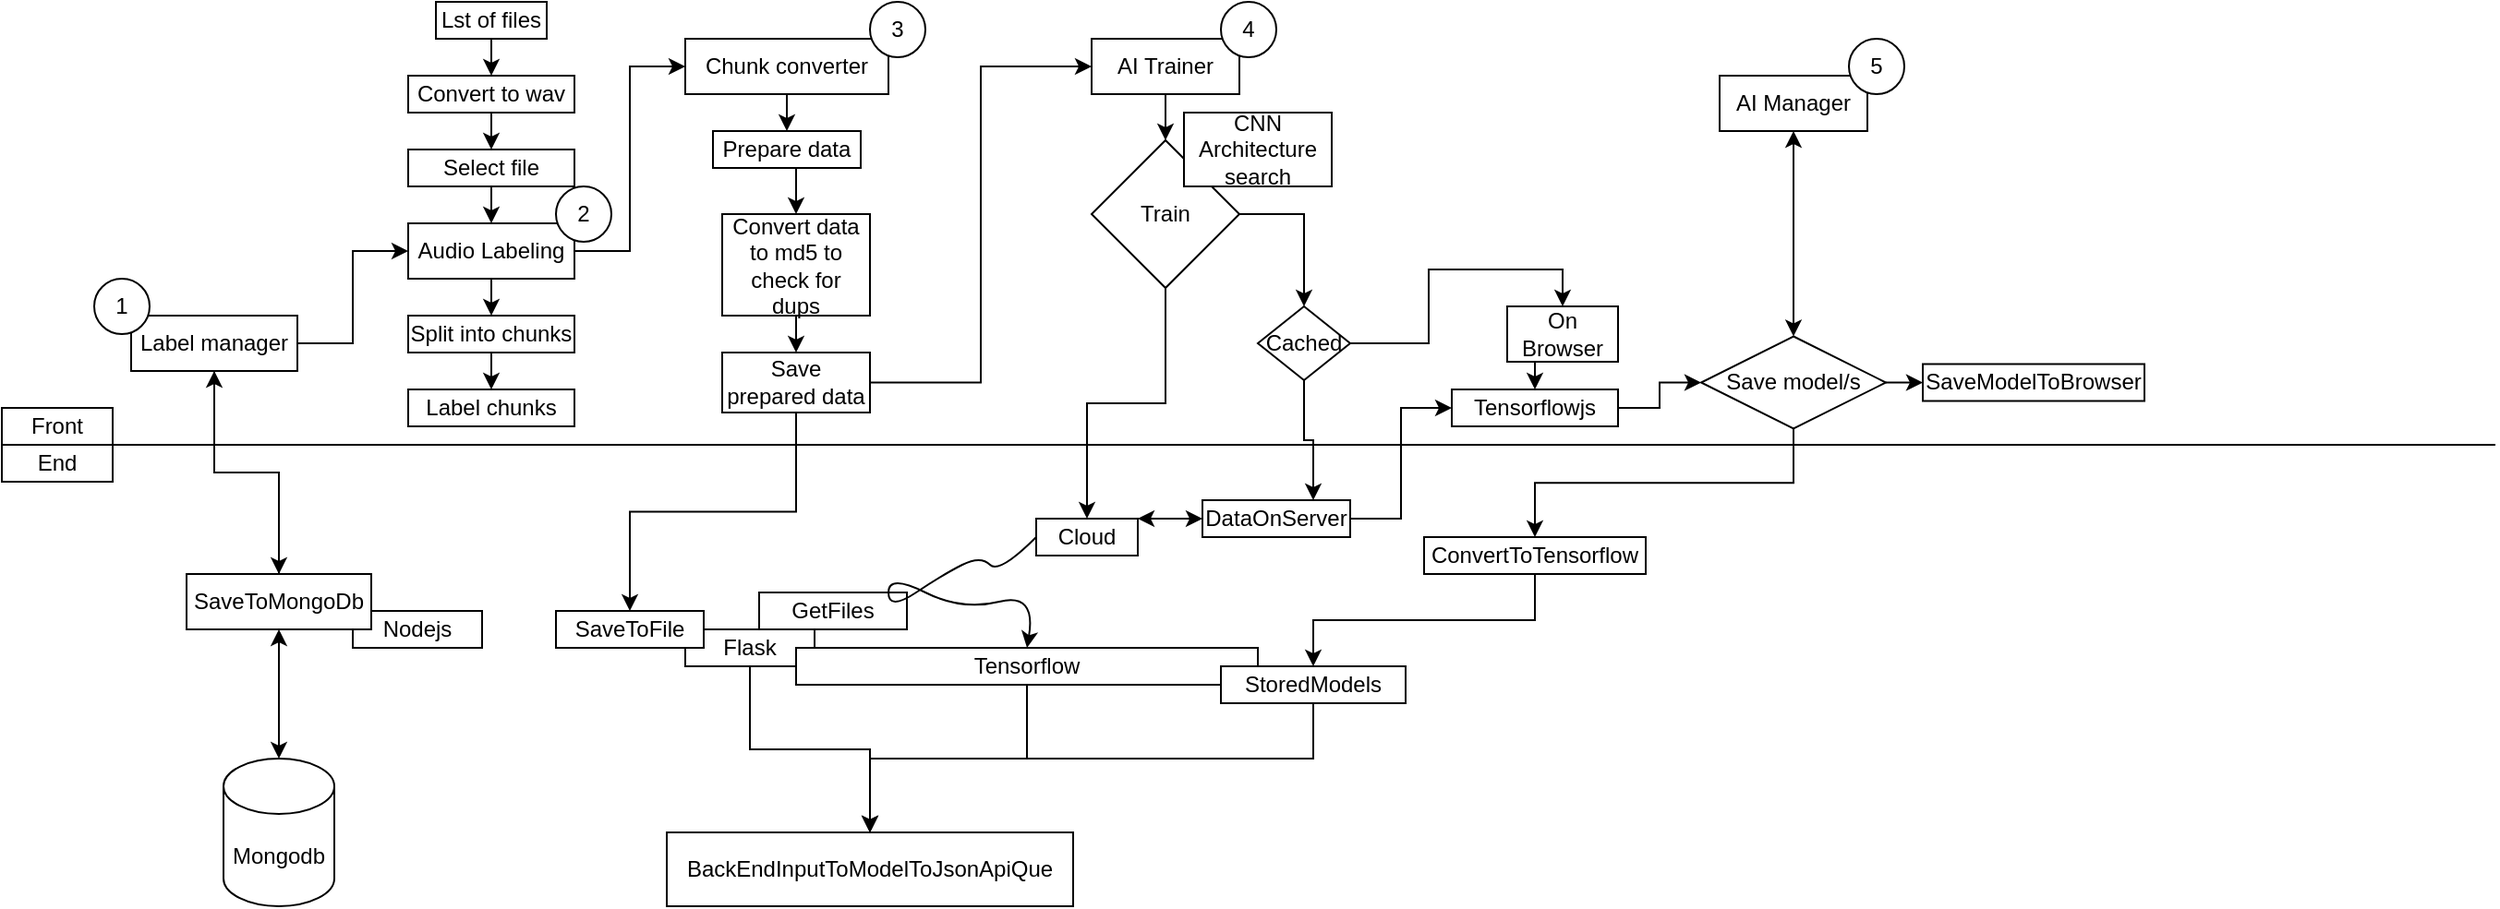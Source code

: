 <mxfile version="24.7.6">
  <diagram name="Page-1" id="OkZJbqSPfAvh5v6lUqt4">
    <mxGraphModel grid="1" page="1" gridSize="10" guides="1" tooltips="1" connect="1" arrows="1" fold="1" pageScale="1" pageWidth="850" pageHeight="1100" math="0" shadow="0">
      <root>
        <mxCell id="0" />
        <mxCell id="1" parent="0" />
        <mxCell id="3DSRl9tAOlWFX5mzIoEF-1" value="Front" style="rounded=0;whiteSpace=wrap;html=1;" vertex="1" parent="1">
          <mxGeometry x="200" y="290" width="60" height="20" as="geometry" />
        </mxCell>
        <mxCell id="3DSRl9tAOlWFX5mzIoEF-2" value="End" style="rounded=0;whiteSpace=wrap;html=1;" vertex="1" parent="1">
          <mxGeometry x="200" y="310" width="60" height="20" as="geometry" />
        </mxCell>
        <mxCell id="3DSRl9tAOlWFX5mzIoEF-3" value="" style="endArrow=none;html=1;rounded=0;exitX=1;exitY=0;exitDx=0;exitDy=0;" edge="1" parent="1" source="3DSRl9tAOlWFX5mzIoEF-2">
          <mxGeometry width="50" height="50" relative="1" as="geometry">
            <mxPoint x="430" y="330" as="sourcePoint" />
            <mxPoint x="1550" y="310" as="targetPoint" />
          </mxGeometry>
        </mxCell>
        <mxCell id="3DSRl9tAOlWFX5mzIoEF-13" style="edgeStyle=orthogonalEdgeStyle;rounded=0;orthogonalLoop=1;jettySize=auto;html=1;exitX=0.5;exitY=1;exitDx=0;exitDy=0;entryX=0.5;entryY=0;entryDx=0;entryDy=0;" edge="1" parent="1" source="3DSRl9tAOlWFX5mzIoEF-4" target="3DSRl9tAOlWFX5mzIoEF-7">
          <mxGeometry relative="1" as="geometry" />
        </mxCell>
        <mxCell id="3DSRl9tAOlWFX5mzIoEF-16" style="edgeStyle=orthogonalEdgeStyle;rounded=0;orthogonalLoop=1;jettySize=auto;html=1;exitX=1;exitY=0.5;exitDx=0;exitDy=0;entryX=0;entryY=0.5;entryDx=0;entryDy=0;" edge="1" parent="1" source="3DSRl9tAOlWFX5mzIoEF-4" target="3DSRl9tAOlWFX5mzIoEF-15">
          <mxGeometry relative="1" as="geometry" />
        </mxCell>
        <mxCell id="3DSRl9tAOlWFX5mzIoEF-4" value="Label manager" style="rounded=0;whiteSpace=wrap;html=1;" vertex="1" parent="1">
          <mxGeometry x="270" y="240" width="90" height="30" as="geometry" />
        </mxCell>
        <mxCell id="3DSRl9tAOlWFX5mzIoEF-5" value="1" style="ellipse;whiteSpace=wrap;html=1;aspect=fixed;" vertex="1" parent="1">
          <mxGeometry x="250" y="220" width="30" height="30" as="geometry" />
        </mxCell>
        <mxCell id="3DSRl9tAOlWFX5mzIoEF-6" value="Nodejs" style="rounded=0;whiteSpace=wrap;html=1;" vertex="1" parent="1">
          <mxGeometry x="390" y="400" width="70" height="20" as="geometry" />
        </mxCell>
        <mxCell id="3DSRl9tAOlWFX5mzIoEF-14" style="edgeStyle=orthogonalEdgeStyle;rounded=0;orthogonalLoop=1;jettySize=auto;html=1;exitX=0.5;exitY=0;exitDx=0;exitDy=0;" edge="1" parent="1" source="3DSRl9tAOlWFX5mzIoEF-7" target="3DSRl9tAOlWFX5mzIoEF-4">
          <mxGeometry relative="1" as="geometry" />
        </mxCell>
        <mxCell id="3DSRl9tAOlWFX5mzIoEF-7" value="SaveToMongoDb" style="rounded=0;whiteSpace=wrap;html=1;" vertex="1" parent="1">
          <mxGeometry x="300" y="380" width="100" height="30" as="geometry" />
        </mxCell>
        <mxCell id="3DSRl9tAOlWFX5mzIoEF-8" value="Mongodb" style="shape=cylinder3;whiteSpace=wrap;html=1;boundedLbl=1;backgroundOutline=1;size=15;" vertex="1" parent="1">
          <mxGeometry x="320" y="480" width="60" height="80" as="geometry" />
        </mxCell>
        <mxCell id="3DSRl9tAOlWFX5mzIoEF-9" value="" style="endArrow=classic;startArrow=classic;html=1;rounded=0;entryX=0.5;entryY=1;entryDx=0;entryDy=0;exitX=0.5;exitY=0;exitDx=0;exitDy=0;exitPerimeter=0;" edge="1" parent="1" source="3DSRl9tAOlWFX5mzIoEF-8" target="3DSRl9tAOlWFX5mzIoEF-7">
          <mxGeometry width="50" height="50" relative="1" as="geometry">
            <mxPoint x="330" y="520" as="sourcePoint" />
            <mxPoint x="380" y="470" as="targetPoint" />
          </mxGeometry>
        </mxCell>
        <mxCell id="3DSRl9tAOlWFX5mzIoEF-32" style="edgeStyle=orthogonalEdgeStyle;rounded=0;orthogonalLoop=1;jettySize=auto;html=1;exitX=0.5;exitY=1;exitDx=0;exitDy=0;entryX=0.5;entryY=0;entryDx=0;entryDy=0;" edge="1" parent="1" source="3DSRl9tAOlWFX5mzIoEF-15" target="3DSRl9tAOlWFX5mzIoEF-31">
          <mxGeometry relative="1" as="geometry" />
        </mxCell>
        <mxCell id="3DSRl9tAOlWFX5mzIoEF-37" style="edgeStyle=orthogonalEdgeStyle;rounded=0;orthogonalLoop=1;jettySize=auto;html=1;exitX=1;exitY=0.5;exitDx=0;exitDy=0;entryX=0;entryY=0.5;entryDx=0;entryDy=0;" edge="1" parent="1" source="3DSRl9tAOlWFX5mzIoEF-15" target="3DSRl9tAOlWFX5mzIoEF-36">
          <mxGeometry relative="1" as="geometry" />
        </mxCell>
        <mxCell id="3DSRl9tAOlWFX5mzIoEF-15" value="Audio Labeling" style="rounded=0;whiteSpace=wrap;html=1;" vertex="1" parent="1">
          <mxGeometry x="420" y="190" width="90" height="30" as="geometry" />
        </mxCell>
        <mxCell id="3DSRl9tAOlWFX5mzIoEF-26" style="edgeStyle=orthogonalEdgeStyle;rounded=0;orthogonalLoop=1;jettySize=auto;html=1;exitX=0.5;exitY=1;exitDx=0;exitDy=0;entryX=0.5;entryY=0;entryDx=0;entryDy=0;" edge="1" parent="1" source="3DSRl9tAOlWFX5mzIoEF-17" target="3DSRl9tAOlWFX5mzIoEF-23">
          <mxGeometry relative="1" as="geometry" />
        </mxCell>
        <mxCell id="3DSRl9tAOlWFX5mzIoEF-17" value="Convert to wav" style="rounded=0;whiteSpace=wrap;html=1;" vertex="1" parent="1">
          <mxGeometry x="420" y="110" width="90" height="20" as="geometry" />
        </mxCell>
        <mxCell id="3DSRl9tAOlWFX5mzIoEF-19" style="edgeStyle=orthogonalEdgeStyle;rounded=0;orthogonalLoop=1;jettySize=auto;html=1;exitX=0.5;exitY=1;exitDx=0;exitDy=0;entryX=0.5;entryY=0;entryDx=0;entryDy=0;" edge="1" parent="1" source="3DSRl9tAOlWFX5mzIoEF-18" target="3DSRl9tAOlWFX5mzIoEF-17">
          <mxGeometry relative="1" as="geometry" />
        </mxCell>
        <mxCell id="3DSRl9tAOlWFX5mzIoEF-18" value="Lst of files" style="rounded=0;whiteSpace=wrap;html=1;" vertex="1" parent="1">
          <mxGeometry x="435" y="70" width="60" height="20" as="geometry" />
        </mxCell>
        <mxCell id="3DSRl9tAOlWFX5mzIoEF-30" style="edgeStyle=orthogonalEdgeStyle;rounded=0;orthogonalLoop=1;jettySize=auto;html=1;exitX=0.5;exitY=1;exitDx=0;exitDy=0;entryX=0.5;entryY=0;entryDx=0;entryDy=0;" edge="1" parent="1" source="3DSRl9tAOlWFX5mzIoEF-23" target="3DSRl9tAOlWFX5mzIoEF-15">
          <mxGeometry relative="1" as="geometry" />
        </mxCell>
        <mxCell id="3DSRl9tAOlWFX5mzIoEF-23" value="Select file" style="rounded=0;whiteSpace=wrap;html=1;" vertex="1" parent="1">
          <mxGeometry x="420" y="150" width="90" height="20" as="geometry" />
        </mxCell>
        <mxCell id="3DSRl9tAOlWFX5mzIoEF-28" value="Label chunks" style="rounded=0;whiteSpace=wrap;html=1;" vertex="1" parent="1">
          <mxGeometry x="420" y="280" width="90" height="20" as="geometry" />
        </mxCell>
        <mxCell id="3DSRl9tAOlWFX5mzIoEF-33" style="edgeStyle=orthogonalEdgeStyle;rounded=0;orthogonalLoop=1;jettySize=auto;html=1;exitX=0.5;exitY=1;exitDx=0;exitDy=0;entryX=0.5;entryY=0;entryDx=0;entryDy=0;" edge="1" parent="1" source="3DSRl9tAOlWFX5mzIoEF-31" target="3DSRl9tAOlWFX5mzIoEF-28">
          <mxGeometry relative="1" as="geometry" />
        </mxCell>
        <mxCell id="3DSRl9tAOlWFX5mzIoEF-31" value="Split into chunks" style="rounded=0;whiteSpace=wrap;html=1;" vertex="1" parent="1">
          <mxGeometry x="420" y="240" width="90" height="20" as="geometry" />
        </mxCell>
        <mxCell id="3DSRl9tAOlWFX5mzIoEF-34" value="2" style="ellipse;whiteSpace=wrap;html=1;aspect=fixed;" vertex="1" parent="1">
          <mxGeometry x="500" y="170" width="30" height="30" as="geometry" />
        </mxCell>
        <mxCell id="3DSRl9tAOlWFX5mzIoEF-41" style="edgeStyle=orthogonalEdgeStyle;rounded=0;orthogonalLoop=1;jettySize=auto;html=1;exitX=0.5;exitY=1;exitDx=0;exitDy=0;entryX=0.5;entryY=0;entryDx=0;entryDy=0;" edge="1" parent="1" source="3DSRl9tAOlWFX5mzIoEF-36" target="3DSRl9tAOlWFX5mzIoEF-39">
          <mxGeometry relative="1" as="geometry" />
        </mxCell>
        <mxCell id="3DSRl9tAOlWFX5mzIoEF-36" value="Chunk converter" style="rounded=0;whiteSpace=wrap;html=1;" vertex="1" parent="1">
          <mxGeometry x="570" y="90" width="110" height="30" as="geometry" />
        </mxCell>
        <mxCell id="3DSRl9tAOlWFX5mzIoEF-52" style="edgeStyle=orthogonalEdgeStyle;rounded=0;orthogonalLoop=1;jettySize=auto;html=1;exitX=0.5;exitY=1;exitDx=0;exitDy=0;entryX=0.5;entryY=0;entryDx=0;entryDy=0;" edge="1" parent="1" source="3DSRl9tAOlWFX5mzIoEF-38" target="3DSRl9tAOlWFX5mzIoEF-51">
          <mxGeometry relative="1" as="geometry" />
        </mxCell>
        <mxCell id="3DSRl9tAOlWFX5mzIoEF-38" value="Convert data to md5 to check for dups" style="rounded=0;whiteSpace=wrap;html=1;" vertex="1" parent="1">
          <mxGeometry x="590" y="185" width="80" height="55" as="geometry" />
        </mxCell>
        <mxCell id="3DSRl9tAOlWFX5mzIoEF-42" style="edgeStyle=orthogonalEdgeStyle;rounded=0;orthogonalLoop=1;jettySize=auto;html=1;exitX=0.5;exitY=1;exitDx=0;exitDy=0;entryX=0.5;entryY=0;entryDx=0;entryDy=0;" edge="1" parent="1" source="3DSRl9tAOlWFX5mzIoEF-39" target="3DSRl9tAOlWFX5mzIoEF-38">
          <mxGeometry relative="1" as="geometry" />
        </mxCell>
        <mxCell id="3DSRl9tAOlWFX5mzIoEF-39" value="Prepare data" style="rounded=0;whiteSpace=wrap;html=1;" vertex="1" parent="1">
          <mxGeometry x="585" y="140" width="80" height="20" as="geometry" />
        </mxCell>
        <mxCell id="3DSRl9tAOlWFX5mzIoEF-43" value="3" style="ellipse;whiteSpace=wrap;html=1;aspect=fixed;" vertex="1" parent="1">
          <mxGeometry x="670" y="70" width="30" height="30" as="geometry" />
        </mxCell>
        <mxCell id="3DSRl9tAOlWFX5mzIoEF-92" style="edgeStyle=orthogonalEdgeStyle;rounded=0;orthogonalLoop=1;jettySize=auto;html=1;exitX=0.5;exitY=1;exitDx=0;exitDy=0;entryX=0.5;entryY=0;entryDx=0;entryDy=0;" edge="1" parent="1" source="3DSRl9tAOlWFX5mzIoEF-45" target="3DSRl9tAOlWFX5mzIoEF-91">
          <mxGeometry relative="1" as="geometry" />
        </mxCell>
        <mxCell id="3DSRl9tAOlWFX5mzIoEF-45" value="Flask" style="rounded=0;whiteSpace=wrap;html=1;" vertex="1" parent="1">
          <mxGeometry x="570" y="410" width="70" height="20" as="geometry" />
        </mxCell>
        <mxCell id="3DSRl9tAOlWFX5mzIoEF-46" value="SaveToFile" style="rounded=0;whiteSpace=wrap;html=1;" vertex="1" parent="1">
          <mxGeometry x="500" y="400" width="80" height="20" as="geometry" />
        </mxCell>
        <mxCell id="3DSRl9tAOlWFX5mzIoEF-48" value="GetFiles" style="rounded=0;whiteSpace=wrap;html=1;" vertex="1" parent="1">
          <mxGeometry x="610" y="390" width="80" height="20" as="geometry" />
        </mxCell>
        <mxCell id="3DSRl9tAOlWFX5mzIoEF-54" style="edgeStyle=orthogonalEdgeStyle;rounded=0;orthogonalLoop=1;jettySize=auto;html=1;exitX=0.5;exitY=1;exitDx=0;exitDy=0;entryX=0.5;entryY=0;entryDx=0;entryDy=0;" edge="1" parent="1" source="3DSRl9tAOlWFX5mzIoEF-51" target="3DSRl9tAOlWFX5mzIoEF-46">
          <mxGeometry relative="1" as="geometry" />
        </mxCell>
        <mxCell id="3DSRl9tAOlWFX5mzIoEF-58" style="edgeStyle=orthogonalEdgeStyle;rounded=0;orthogonalLoop=1;jettySize=auto;html=1;exitX=1;exitY=0.5;exitDx=0;exitDy=0;entryX=0;entryY=0.5;entryDx=0;entryDy=0;" edge="1" parent="1" source="3DSRl9tAOlWFX5mzIoEF-51" target="3DSRl9tAOlWFX5mzIoEF-56">
          <mxGeometry relative="1" as="geometry" />
        </mxCell>
        <mxCell id="3DSRl9tAOlWFX5mzIoEF-51" value="Save prepared data" style="rounded=0;whiteSpace=wrap;html=1;" vertex="1" parent="1">
          <mxGeometry x="590" y="260" width="80" height="32.5" as="geometry" />
        </mxCell>
        <mxCell id="3DSRl9tAOlWFX5mzIoEF-59" style="edgeStyle=orthogonalEdgeStyle;rounded=0;orthogonalLoop=1;jettySize=auto;html=1;exitX=0.5;exitY=1;exitDx=0;exitDy=0;entryX=0.5;entryY=0;entryDx=0;entryDy=0;" edge="1" parent="1" source="3DSRl9tAOlWFX5mzIoEF-56" target="3DSRl9tAOlWFX5mzIoEF-57">
          <mxGeometry relative="1" as="geometry" />
        </mxCell>
        <mxCell id="3DSRl9tAOlWFX5mzIoEF-56" value="AI Trainer" style="rounded=0;whiteSpace=wrap;html=1;" vertex="1" parent="1">
          <mxGeometry x="790" y="90" width="80" height="30" as="geometry" />
        </mxCell>
        <mxCell id="3DSRl9tAOlWFX5mzIoEF-67" style="edgeStyle=orthogonalEdgeStyle;rounded=0;orthogonalLoop=1;jettySize=auto;html=1;exitX=0.5;exitY=1;exitDx=0;exitDy=0;" edge="1" parent="1" source="3DSRl9tAOlWFX5mzIoEF-57" target="3DSRl9tAOlWFX5mzIoEF-66">
          <mxGeometry relative="1" as="geometry" />
        </mxCell>
        <mxCell id="3DSRl9tAOlWFX5mzIoEF-79" style="edgeStyle=orthogonalEdgeStyle;rounded=0;orthogonalLoop=1;jettySize=auto;html=1;exitX=1;exitY=0.5;exitDx=0;exitDy=0;entryX=0.5;entryY=0;entryDx=0;entryDy=0;" edge="1" parent="1" source="3DSRl9tAOlWFX5mzIoEF-57" target="3DSRl9tAOlWFX5mzIoEF-71">
          <mxGeometry relative="1" as="geometry" />
        </mxCell>
        <mxCell id="3DSRl9tAOlWFX5mzIoEF-57" value="Train" style="rhombus;whiteSpace=wrap;html=1;" vertex="1" parent="1">
          <mxGeometry x="790" y="145" width="80" height="80" as="geometry" />
        </mxCell>
        <mxCell id="3DSRl9tAOlWFX5mzIoEF-60" value="4" style="ellipse;whiteSpace=wrap;html=1;aspect=fixed;" vertex="1" parent="1">
          <mxGeometry x="860" y="70" width="30" height="30" as="geometry" />
        </mxCell>
        <mxCell id="3DSRl9tAOlWFX5mzIoEF-62" value="CNN Architecture search" style="rounded=0;whiteSpace=wrap;html=1;" vertex="1" parent="1">
          <mxGeometry x="840" y="130" width="80" height="40" as="geometry" />
        </mxCell>
        <mxCell id="3DSRl9tAOlWFX5mzIoEF-84" style="edgeStyle=orthogonalEdgeStyle;rounded=0;orthogonalLoop=1;jettySize=auto;html=1;exitX=1;exitY=0.5;exitDx=0;exitDy=0;entryX=0;entryY=0.5;entryDx=0;entryDy=0;" edge="1" parent="1" source="3DSRl9tAOlWFX5mzIoEF-63" target="3DSRl9tAOlWFX5mzIoEF-80">
          <mxGeometry relative="1" as="geometry" />
        </mxCell>
        <mxCell id="3DSRl9tAOlWFX5mzIoEF-63" value="Tensorflowjs" style="rounded=0;whiteSpace=wrap;html=1;" vertex="1" parent="1">
          <mxGeometry x="985" y="280" width="90" height="20" as="geometry" />
        </mxCell>
        <mxCell id="3DSRl9tAOlWFX5mzIoEF-93" style="edgeStyle=orthogonalEdgeStyle;rounded=0;orthogonalLoop=1;jettySize=auto;html=1;exitX=0.5;exitY=1;exitDx=0;exitDy=0;entryX=0.5;entryY=0;entryDx=0;entryDy=0;" edge="1" parent="1" source="3DSRl9tAOlWFX5mzIoEF-64" target="3DSRl9tAOlWFX5mzIoEF-91">
          <mxGeometry relative="1" as="geometry" />
        </mxCell>
        <mxCell id="3DSRl9tAOlWFX5mzIoEF-64" value="Tensorflow" style="rounded=0;whiteSpace=wrap;html=1;" vertex="1" parent="1">
          <mxGeometry x="630" y="420" width="250" height="20" as="geometry" />
        </mxCell>
        <mxCell id="3DSRl9tAOlWFX5mzIoEF-66" value="Cloud" style="rounded=0;whiteSpace=wrap;html=1;" vertex="1" parent="1">
          <mxGeometry x="760" y="350" width="55" height="20" as="geometry" />
        </mxCell>
        <mxCell id="3DSRl9tAOlWFX5mzIoEF-69" value="" style="curved=1;endArrow=classic;html=1;rounded=0;exitX=0;exitY=0.5;exitDx=0;exitDy=0;entryX=0.5;entryY=0;entryDx=0;entryDy=0;" edge="1" parent="1" source="3DSRl9tAOlWFX5mzIoEF-66" target="3DSRl9tAOlWFX5mzIoEF-64">
          <mxGeometry width="50" height="50" relative="1" as="geometry">
            <mxPoint x="690" y="380" as="sourcePoint" />
            <mxPoint x="740" y="330" as="targetPoint" />
            <Array as="points">
              <mxPoint x="740" y="380" />
              <mxPoint x="730" y="370" />
              <mxPoint x="710" y="380" />
              <mxPoint x="680" y="400" />
              <mxPoint x="680" y="380" />
              <mxPoint x="720" y="400" />
              <mxPoint x="760" y="390" />
            </Array>
          </mxGeometry>
        </mxCell>
        <mxCell id="3DSRl9tAOlWFX5mzIoEF-73" style="edgeStyle=orthogonalEdgeStyle;rounded=0;orthogonalLoop=1;jettySize=auto;html=1;exitX=1;exitY=0.5;exitDx=0;exitDy=0;entryX=0.5;entryY=0;entryDx=0;entryDy=0;" edge="1" parent="1" source="3DSRl9tAOlWFX5mzIoEF-71" target="3DSRl9tAOlWFX5mzIoEF-72">
          <mxGeometry relative="1" as="geometry" />
        </mxCell>
        <mxCell id="3DSRl9tAOlWFX5mzIoEF-78" style="edgeStyle=orthogonalEdgeStyle;rounded=0;orthogonalLoop=1;jettySize=auto;html=1;exitX=0.5;exitY=1;exitDx=0;exitDy=0;entryX=0.75;entryY=0;entryDx=0;entryDy=0;" edge="1" parent="1" source="3DSRl9tAOlWFX5mzIoEF-71" target="3DSRl9tAOlWFX5mzIoEF-76">
          <mxGeometry relative="1" as="geometry" />
        </mxCell>
        <mxCell id="3DSRl9tAOlWFX5mzIoEF-71" value="Cached" style="rhombus;whiteSpace=wrap;html=1;" vertex="1" parent="1">
          <mxGeometry x="880" y="235" width="50" height="40" as="geometry" />
        </mxCell>
        <mxCell id="3DSRl9tAOlWFX5mzIoEF-74" style="edgeStyle=orthogonalEdgeStyle;rounded=0;orthogonalLoop=1;jettySize=auto;html=1;exitX=0.5;exitY=1;exitDx=0;exitDy=0;entryX=0.5;entryY=0;entryDx=0;entryDy=0;" edge="1" parent="1" source="3DSRl9tAOlWFX5mzIoEF-72" target="3DSRl9tAOlWFX5mzIoEF-63">
          <mxGeometry relative="1" as="geometry" />
        </mxCell>
        <mxCell id="3DSRl9tAOlWFX5mzIoEF-72" value="On Browser" style="rounded=0;whiteSpace=wrap;html=1;" vertex="1" parent="1">
          <mxGeometry x="1015" y="235" width="60" height="30" as="geometry" />
        </mxCell>
        <mxCell id="3DSRl9tAOlWFX5mzIoEF-75" value="" style="endArrow=classic;startArrow=classic;html=1;rounded=0;exitX=1;exitY=0;exitDx=0;exitDy=0;entryX=0;entryY=0.5;entryDx=0;entryDy=0;" edge="1" parent="1" source="3DSRl9tAOlWFX5mzIoEF-66" target="3DSRl9tAOlWFX5mzIoEF-76">
          <mxGeometry width="50" height="50" relative="1" as="geometry">
            <mxPoint x="820" y="360" as="sourcePoint" />
            <mxPoint x="870" y="310" as="targetPoint" />
          </mxGeometry>
        </mxCell>
        <mxCell id="3DSRl9tAOlWFX5mzIoEF-77" style="edgeStyle=orthogonalEdgeStyle;rounded=0;orthogonalLoop=1;jettySize=auto;html=1;exitX=1;exitY=0.5;exitDx=0;exitDy=0;entryX=0;entryY=0.5;entryDx=0;entryDy=0;" edge="1" parent="1" source="3DSRl9tAOlWFX5mzIoEF-76" target="3DSRl9tAOlWFX5mzIoEF-63">
          <mxGeometry relative="1" as="geometry" />
        </mxCell>
        <mxCell id="3DSRl9tAOlWFX5mzIoEF-76" value="DataOnServer" style="rounded=0;whiteSpace=wrap;html=1;" vertex="1" parent="1">
          <mxGeometry x="850" y="340" width="80" height="20" as="geometry" />
        </mxCell>
        <mxCell id="3DSRl9tAOlWFX5mzIoEF-83" style="edgeStyle=orthogonalEdgeStyle;rounded=0;orthogonalLoop=1;jettySize=auto;html=1;exitX=1;exitY=0.5;exitDx=0;exitDy=0;entryX=0;entryY=0.5;entryDx=0;entryDy=0;" edge="1" parent="1" source="3DSRl9tAOlWFX5mzIoEF-80" target="3DSRl9tAOlWFX5mzIoEF-81">
          <mxGeometry relative="1" as="geometry" />
        </mxCell>
        <mxCell id="3DSRl9tAOlWFX5mzIoEF-88" style="edgeStyle=orthogonalEdgeStyle;rounded=0;orthogonalLoop=1;jettySize=auto;html=1;exitX=0.5;exitY=1;exitDx=0;exitDy=0;entryX=0.5;entryY=0;entryDx=0;entryDy=0;" edge="1" parent="1" source="3DSRl9tAOlWFX5mzIoEF-80" target="3DSRl9tAOlWFX5mzIoEF-87">
          <mxGeometry relative="1" as="geometry" />
        </mxCell>
        <mxCell id="3DSRl9tAOlWFX5mzIoEF-80" value="Save model/s" style="rhombus;whiteSpace=wrap;html=1;" vertex="1" parent="1">
          <mxGeometry x="1120" y="251.25" width="100" height="50" as="geometry" />
        </mxCell>
        <mxCell id="3DSRl9tAOlWFX5mzIoEF-81" value="SaveModelToBrowser" style="rounded=0;whiteSpace=wrap;html=1;" vertex="1" parent="1">
          <mxGeometry x="1240" y="266.25" width="120" height="20" as="geometry" />
        </mxCell>
        <mxCell id="3DSRl9tAOlWFX5mzIoEF-95" style="edgeStyle=orthogonalEdgeStyle;rounded=0;orthogonalLoop=1;jettySize=auto;html=1;exitX=0.5;exitY=1;exitDx=0;exitDy=0;entryX=0.5;entryY=0;entryDx=0;entryDy=0;" edge="1" parent="1" source="3DSRl9tAOlWFX5mzIoEF-85" target="3DSRl9tAOlWFX5mzIoEF-91">
          <mxGeometry relative="1" as="geometry">
            <Array as="points">
              <mxPoint x="910" y="480" />
              <mxPoint x="670" y="480" />
            </Array>
          </mxGeometry>
        </mxCell>
        <mxCell id="3DSRl9tAOlWFX5mzIoEF-85" value="StoredModels" style="rounded=0;whiteSpace=wrap;html=1;" vertex="1" parent="1">
          <mxGeometry x="860" y="430" width="100" height="20" as="geometry" />
        </mxCell>
        <mxCell id="3DSRl9tAOlWFX5mzIoEF-89" style="edgeStyle=orthogonalEdgeStyle;rounded=0;orthogonalLoop=1;jettySize=auto;html=1;exitX=0.5;exitY=1;exitDx=0;exitDy=0;entryX=0.5;entryY=0;entryDx=0;entryDy=0;" edge="1" parent="1" source="3DSRl9tAOlWFX5mzIoEF-87" target="3DSRl9tAOlWFX5mzIoEF-85">
          <mxGeometry relative="1" as="geometry" />
        </mxCell>
        <mxCell id="3DSRl9tAOlWFX5mzIoEF-87" value="ConvertToTensorflow" style="rounded=0;whiteSpace=wrap;html=1;" vertex="1" parent="1">
          <mxGeometry x="970" y="360" width="120" height="20" as="geometry" />
        </mxCell>
        <mxCell id="3DSRl9tAOlWFX5mzIoEF-91" value="BackEndInputToModelToJsonApiQue" style="rounded=0;whiteSpace=wrap;html=1;" vertex="1" parent="1">
          <mxGeometry x="560" y="520" width="220" height="40" as="geometry" />
        </mxCell>
        <mxCell id="3DSRl9tAOlWFX5mzIoEF-96" value="AI Manager" style="rounded=0;whiteSpace=wrap;html=1;" vertex="1" parent="1">
          <mxGeometry x="1130" y="110" width="80" height="30" as="geometry" />
        </mxCell>
        <mxCell id="3DSRl9tAOlWFX5mzIoEF-98" value="5" style="ellipse;whiteSpace=wrap;html=1;aspect=fixed;" vertex="1" parent="1">
          <mxGeometry x="1200" y="90" width="30" height="30" as="geometry" />
        </mxCell>
        <mxCell id="3DSRl9tAOlWFX5mzIoEF-99" value="" style="endArrow=classic;startArrow=classic;html=1;rounded=0;exitX=0.5;exitY=0;exitDx=0;exitDy=0;entryX=0.5;entryY=1;entryDx=0;entryDy=0;" edge="1" parent="1" source="3DSRl9tAOlWFX5mzIoEF-80" target="3DSRl9tAOlWFX5mzIoEF-96">
          <mxGeometry width="50" height="50" relative="1" as="geometry">
            <mxPoint x="1140" y="230" as="sourcePoint" />
            <mxPoint x="1190" y="180" as="targetPoint" />
          </mxGeometry>
        </mxCell>
      </root>
    </mxGraphModel>
  </diagram>
</mxfile>
